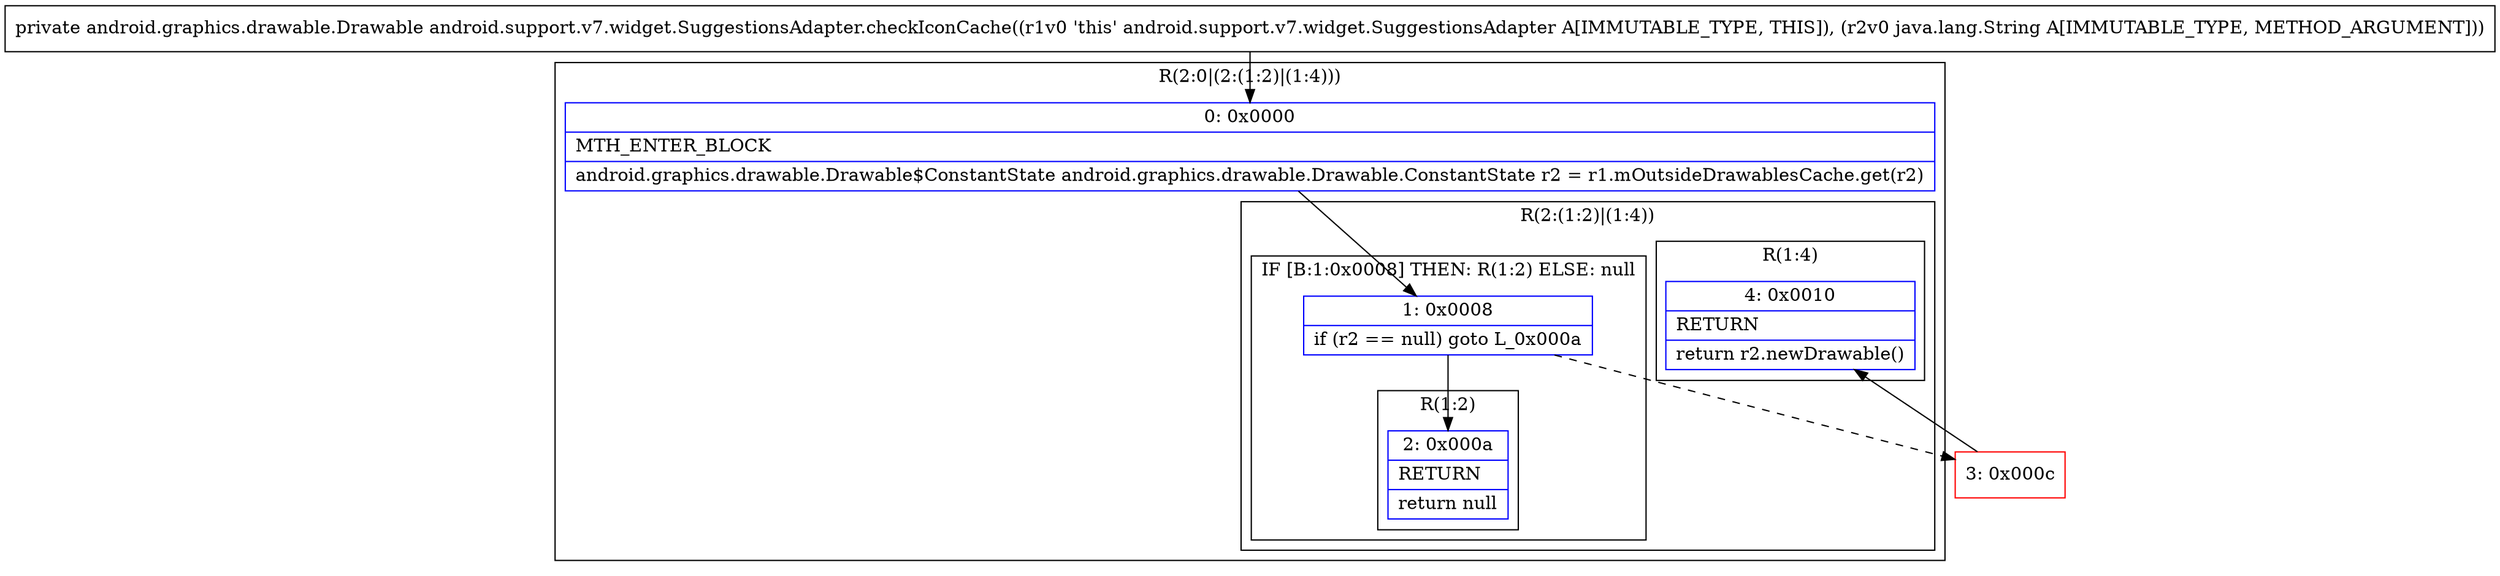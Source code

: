 digraph "CFG forandroid.support.v7.widget.SuggestionsAdapter.checkIconCache(Ljava\/lang\/String;)Landroid\/graphics\/drawable\/Drawable;" {
subgraph cluster_Region_445856719 {
label = "R(2:0|(2:(1:2)|(1:4)))";
node [shape=record,color=blue];
Node_0 [shape=record,label="{0\:\ 0x0000|MTH_ENTER_BLOCK\l|android.graphics.drawable.Drawable$ConstantState android.graphics.drawable.Drawable.ConstantState r2 = r1.mOutsideDrawablesCache.get(r2)\l}"];
subgraph cluster_Region_185016763 {
label = "R(2:(1:2)|(1:4))";
node [shape=record,color=blue];
subgraph cluster_IfRegion_514871214 {
label = "IF [B:1:0x0008] THEN: R(1:2) ELSE: null";
node [shape=record,color=blue];
Node_1 [shape=record,label="{1\:\ 0x0008|if (r2 == null) goto L_0x000a\l}"];
subgraph cluster_Region_1548562620 {
label = "R(1:2)";
node [shape=record,color=blue];
Node_2 [shape=record,label="{2\:\ 0x000a|RETURN\l|return null\l}"];
}
}
subgraph cluster_Region_1420383370 {
label = "R(1:4)";
node [shape=record,color=blue];
Node_4 [shape=record,label="{4\:\ 0x0010|RETURN\l|return r2.newDrawable()\l}"];
}
}
}
Node_3 [shape=record,color=red,label="{3\:\ 0x000c}"];
MethodNode[shape=record,label="{private android.graphics.drawable.Drawable android.support.v7.widget.SuggestionsAdapter.checkIconCache((r1v0 'this' android.support.v7.widget.SuggestionsAdapter A[IMMUTABLE_TYPE, THIS]), (r2v0 java.lang.String A[IMMUTABLE_TYPE, METHOD_ARGUMENT])) }"];
MethodNode -> Node_0;
Node_0 -> Node_1;
Node_1 -> Node_2;
Node_1 -> Node_3[style=dashed];
Node_3 -> Node_4;
}

